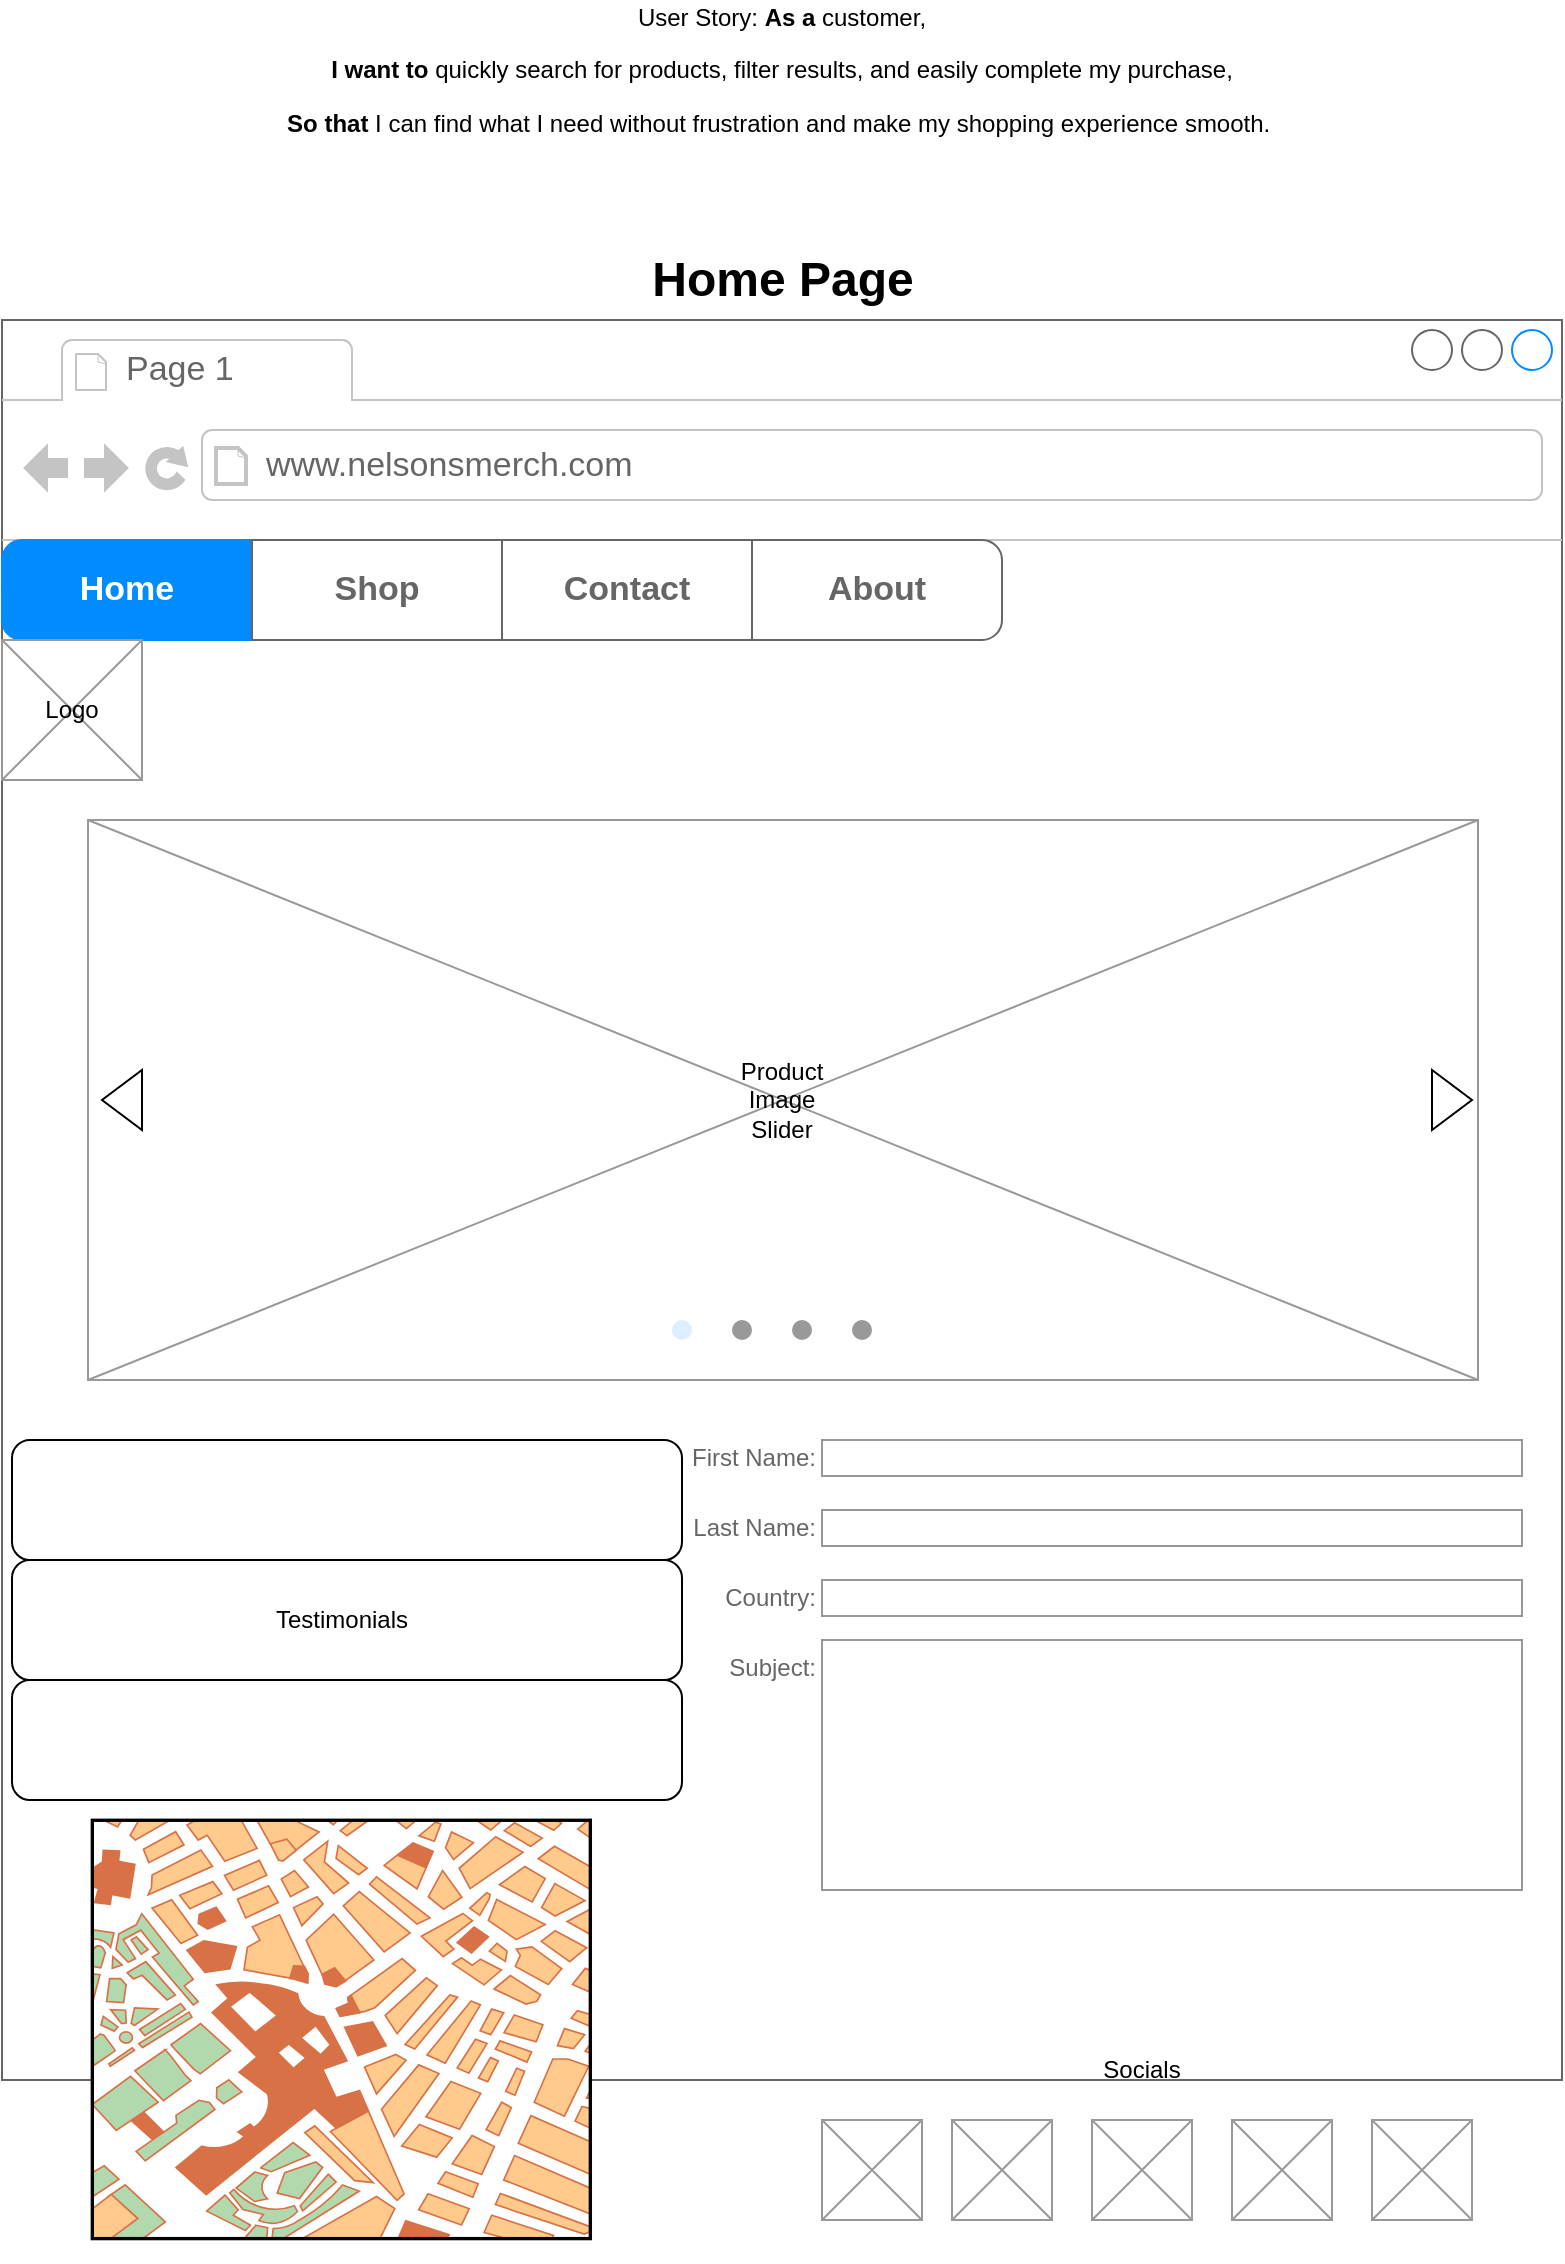 <mxfile version="24.7.17">
  <diagram name="Page-1" id="e07gFsqNKkBccE_G-x46">
    <mxGraphModel dx="2074" dy="1132" grid="1" gridSize="10" guides="1" tooltips="1" connect="1" arrows="1" fold="1" page="1" pageScale="1" pageWidth="850" pageHeight="1100" math="0" shadow="0">
      <root>
        <mxCell id="0" />
        <mxCell id="1" parent="0" />
        <mxCell id="WEwv4fRzX0CLK9vP8wzi-1" value="" style="strokeWidth=1;shadow=0;dashed=0;align=center;html=1;shape=mxgraph.mockup.containers.browserWindow;rSize=0;strokeColor=#666666;strokeColor2=#008cff;strokeColor3=#c4c4c4;mainText=,;recursiveResize=0;" parent="1" vertex="1">
          <mxGeometry x="35" y="190" width="780" height="880" as="geometry" />
        </mxCell>
        <mxCell id="WEwv4fRzX0CLK9vP8wzi-2" value="Page 1" style="strokeWidth=1;shadow=0;dashed=0;align=center;html=1;shape=mxgraph.mockup.containers.anchor;fontSize=17;fontColor=#666666;align=left;whiteSpace=wrap;" parent="WEwv4fRzX0CLK9vP8wzi-1" vertex="1">
          <mxGeometry x="60" y="12" width="110" height="26" as="geometry" />
        </mxCell>
        <mxCell id="WEwv4fRzX0CLK9vP8wzi-3" value="www.nelsonsmerch.com" style="strokeWidth=1;shadow=0;dashed=0;align=center;html=1;shape=mxgraph.mockup.containers.anchor;rSize=0;fontSize=17;fontColor=#666666;align=left;" parent="WEwv4fRzX0CLK9vP8wzi-1" vertex="1">
          <mxGeometry x="130" y="60" width="250" height="26" as="geometry" />
        </mxCell>
        <mxCell id="WEwv4fRzX0CLK9vP8wzi-4" value="" style="swimlane;shape=mxgraph.bootstrap.anchor;strokeColor=#666666;fillColor=#ffffff;fontColor=#666666;fontStyle=0;childLayout=stackLayout;horizontal=0;startSize=0;horizontalStack=1;resizeParent=1;resizeParentMax=0;resizeLast=0;collapsible=0;marginBottom=0;whiteSpace=wrap;html=1;" parent="WEwv4fRzX0CLK9vP8wzi-1" vertex="1">
          <mxGeometry y="110" width="500" height="50" as="geometry" />
        </mxCell>
        <mxCell id="WEwv4fRzX0CLK9vP8wzi-5" value="Home" style="text;strokeColor=#008CFF;align=center;verticalAlign=middle;spacingLeft=10;spacingRight=10;overflow=hidden;points=[[0,0.5],[1,0.5]];portConstraint=eastwest;rotatable=0;whiteSpace=wrap;html=1;shape=mxgraph.mockup.leftButton;rSize=10;fillColor=#008CFF;fontColor=#ffffff;fontSize=17;fontStyle=1;" parent="WEwv4fRzX0CLK9vP8wzi-4" vertex="1">
          <mxGeometry width="125" height="50" as="geometry" />
        </mxCell>
        <mxCell id="WEwv4fRzX0CLK9vP8wzi-6" value="Shop" style="text;strokeColor=inherit;align=center;verticalAlign=middle;spacingLeft=10;spacingRight=10;overflow=hidden;points=[[0,0.5],[1,0.5]];portConstraint=eastwest;rotatable=0;whiteSpace=wrap;html=1;rSize=5;fillColor=inherit;fontColor=inherit;fontSize=17;fontStyle=1;" parent="WEwv4fRzX0CLK9vP8wzi-4" vertex="1">
          <mxGeometry x="125" width="125" height="50" as="geometry" />
        </mxCell>
        <mxCell id="WEwv4fRzX0CLK9vP8wzi-7" value="Contact" style="text;strokeColor=inherit;align=center;verticalAlign=middle;spacingLeft=10;spacingRight=10;overflow=hidden;points=[[0,0.5],[1,0.5]];portConstraint=eastwest;rotatable=0;whiteSpace=wrap;html=1;rSize=5;fillColor=inherit;fontColor=inherit;fontSize=17;fontStyle=1;" parent="WEwv4fRzX0CLK9vP8wzi-4" vertex="1">
          <mxGeometry x="250" width="125" height="50" as="geometry" />
        </mxCell>
        <mxCell id="WEwv4fRzX0CLK9vP8wzi-8" value="About" style="text;strokeColor=inherit;align=center;verticalAlign=middle;spacingLeft=10;spacingRight=10;overflow=hidden;points=[[0,0.5],[1,0.5]];portConstraint=eastwest;rotatable=0;whiteSpace=wrap;html=1;shape=mxgraph.mockup.rightButton;rSize=10;fillColor=inherit;fontColor=inherit;fontSize=17;fontStyle=1;" parent="WEwv4fRzX0CLK9vP8wzi-4" vertex="1">
          <mxGeometry x="375" width="125" height="50" as="geometry" />
        </mxCell>
        <mxCell id="WEwv4fRzX0CLK9vP8wzi-10" value="" style="verticalLabelPosition=bottom;shadow=0;dashed=0;align=center;html=1;verticalAlign=top;strokeWidth=1;shape=mxgraph.mockup.graphics.simpleIcon;strokeColor=#999999;" parent="WEwv4fRzX0CLK9vP8wzi-1" vertex="1">
          <mxGeometry y="160" width="70" height="70" as="geometry" />
        </mxCell>
        <mxCell id="WEwv4fRzX0CLK9vP8wzi-11" value="Logo" style="text;html=1;align=center;verticalAlign=middle;whiteSpace=wrap;rounded=0;" parent="WEwv4fRzX0CLK9vP8wzi-1" vertex="1">
          <mxGeometry x="5" y="180" width="60" height="30" as="geometry" />
        </mxCell>
        <mxCell id="WEwv4fRzX0CLK9vP8wzi-14" value="" style="rounded=1;whiteSpace=wrap;html=1;" parent="WEwv4fRzX0CLK9vP8wzi-1" vertex="1">
          <mxGeometry x="5" y="560" width="335" height="60" as="geometry" />
        </mxCell>
        <mxCell id="WEwv4fRzX0CLK9vP8wzi-28" value="" style="rounded=1;whiteSpace=wrap;html=1;" parent="WEwv4fRzX0CLK9vP8wzi-1" vertex="1">
          <mxGeometry x="5" y="620" width="335" height="60" as="geometry" />
        </mxCell>
        <mxCell id="WEwv4fRzX0CLK9vP8wzi-29" value="" style="rounded=1;whiteSpace=wrap;html=1;" parent="WEwv4fRzX0CLK9vP8wzi-1" vertex="1">
          <mxGeometry x="5" y="680" width="335" height="60" as="geometry" />
        </mxCell>
        <mxCell id="WEwv4fRzX0CLK9vP8wzi-30" value="First Name:" style="strokeWidth=1;shadow=0;dashed=0;align=center;html=1;shape=mxgraph.mockup.forms.anchor;align=right;spacingRight=2;fontColor=#666666;" parent="WEwv4fRzX0CLK9vP8wzi-1" vertex="1">
          <mxGeometry x="360" y="560" width="50" height="18" as="geometry" />
        </mxCell>
        <mxCell id="WEwv4fRzX0CLK9vP8wzi-31" value="" style="strokeWidth=1;shadow=0;dashed=0;align=center;html=1;shape=mxgraph.mockup.forms.rrect;fillColor=#ffffff;rSize=0;fontColor=#666666;align=left;spacingLeft=3;strokeColor=#999999;" parent="WEwv4fRzX0CLK9vP8wzi-1" vertex="1">
          <mxGeometry x="410" y="560" width="350" height="18" as="geometry" />
        </mxCell>
        <mxCell id="WEwv4fRzX0CLK9vP8wzi-32" value="Last Name:" style="strokeWidth=1;shadow=0;dashed=0;align=center;html=1;shape=mxgraph.mockup.forms.anchor;align=right;spacingRight=2;fontColor=#666666;" parent="WEwv4fRzX0CLK9vP8wzi-1" vertex="1">
          <mxGeometry x="360" y="595" width="50" height="18" as="geometry" />
        </mxCell>
        <mxCell id="WEwv4fRzX0CLK9vP8wzi-33" value="" style="strokeWidth=1;shadow=0;dashed=0;align=center;html=1;shape=mxgraph.mockup.forms.rrect;fillColor=#ffffff;rSize=0;fontColor=#666666;align=left;spacingLeft=3;strokeColor=#999999;" parent="WEwv4fRzX0CLK9vP8wzi-1" vertex="1">
          <mxGeometry x="410" y="595" width="350" height="18" as="geometry" />
        </mxCell>
        <mxCell id="WEwv4fRzX0CLK9vP8wzi-34" value="Country:" style="strokeWidth=1;shadow=0;dashed=0;align=center;html=1;shape=mxgraph.mockup.forms.anchor;align=right;spacingRight=2;fontColor=#666666;" parent="WEwv4fRzX0CLK9vP8wzi-1" vertex="1">
          <mxGeometry x="360" y="630" width="50" height="18" as="geometry" />
        </mxCell>
        <mxCell id="WEwv4fRzX0CLK9vP8wzi-35" value="" style="strokeWidth=1;shadow=0;dashed=0;align=center;html=1;shape=mxgraph.mockup.forms.rrect;fillColor=#ffffff;rSize=0;fontColor=#666666;align=left;spacingLeft=3;strokeColor=#999999;" parent="WEwv4fRzX0CLK9vP8wzi-1" vertex="1">
          <mxGeometry x="410" y="630" width="350" height="18" as="geometry" />
        </mxCell>
        <mxCell id="WEwv4fRzX0CLK9vP8wzi-36" value="Subject:" style="strokeWidth=1;shadow=0;dashed=0;align=center;html=1;shape=mxgraph.mockup.forms.anchor;align=right;spacingRight=2;fontColor=#666666;" parent="WEwv4fRzX0CLK9vP8wzi-1" vertex="1">
          <mxGeometry x="360" y="665" width="50" height="18" as="geometry" />
        </mxCell>
        <mxCell id="WEwv4fRzX0CLK9vP8wzi-40" value="" style="strokeWidth=1;shadow=0;dashed=0;align=center;html=1;shape=mxgraph.mockup.forms.rrect;fillColor=#ffffff;rSize=0;fontColor=#666666;align=left;spacingLeft=3;strokeColor=#999999;verticalAlign=top;whiteSpace=wrap;" parent="WEwv4fRzX0CLK9vP8wzi-1" vertex="1">
          <mxGeometry x="410" y="660" width="350" height="125" as="geometry" />
        </mxCell>
        <mxCell id="WEwv4fRzX0CLK9vP8wzi-41" value="" style="verticalLabelPosition=bottom;shadow=0;dashed=0;align=center;html=1;verticalAlign=top;strokeWidth=1;shape=mxgraph.mockup.misc.map;" parent="WEwv4fRzX0CLK9vP8wzi-1" vertex="1">
          <mxGeometry x="45" y="750" width="250" height="210" as="geometry" />
        </mxCell>
        <mxCell id="WEwv4fRzX0CLK9vP8wzi-42" value="&lt;span style=&quot;color: rgba(0, 0, 0, 0); font-family: monospace; font-size: 0px; text-align: start;&quot;&gt;%3CmxGraphModel%3E%3Croot%3E%3CmxCell%20id%3D%220%22%2F%3E%3CmxCell%20id%3D%221%22%20parent%3D%220%22%2F%3E%3CmxCell%20id%3D%222%22%20value%3D%22%22%20style%3D%22rounded%3D1%3BwhiteSpace%3Dwrap%3Bhtml%3D1%3B%22%20vertex%3D%221%22%20parent%3D%221%22%3E%3CmxGeometry%20x%3D%2240%22%20y%3D%22660%22%20width%3D%22335%22%20height%3D%2260%22%20as%3D%22geometry%22%2F%3E%3C%2FmxCell%3E%3C%2Froot%3E%3C%2FmxGraphModel%3E&lt;/span&gt;" style="verticalLabelPosition=bottom;shadow=0;dashed=0;align=center;html=1;verticalAlign=top;strokeWidth=1;shape=mxgraph.mockup.graphics.simpleIcon;strokeColor=#999999;" parent="WEwv4fRzX0CLK9vP8wzi-1" vertex="1">
          <mxGeometry x="410" y="900" width="50" height="50" as="geometry" />
        </mxCell>
        <mxCell id="WEwv4fRzX0CLK9vP8wzi-44" value="&lt;span style=&quot;color: rgba(0, 0, 0, 0); font-family: monospace; font-size: 0px; text-align: start;&quot;&gt;%3CmxGraphModel%3E%3Croot%3E%3CmxCell%20id%3D%220%22%2F%3E%3CmxCell%20id%3D%221%22%20parent%3D%220%22%2F%3E%3CmxCell%20id%3D%222%22%20value%3D%22%22%20style%3D%22rounded%3D1%3BwhiteSpace%3Dwrap%3Bhtml%3D1%3B%22%20vertex%3D%221%22%20parent%3D%221%22%3E%3CmxGeometry%20x%3D%2240%22%20y%3D%22660%22%20width%3D%22335%22%20height%3D%2260%22%20as%3D%22geometry%22%2F%3E%3C%2FmxCell%3E%3C%2Froot%3E%3C%2FmxGraphModel%3E&lt;/span&gt;" style="verticalLabelPosition=bottom;shadow=0;dashed=0;align=center;html=1;verticalAlign=top;strokeWidth=1;shape=mxgraph.mockup.graphics.simpleIcon;strokeColor=#999999;" parent="WEwv4fRzX0CLK9vP8wzi-1" vertex="1">
          <mxGeometry x="475" y="900" width="50" height="50" as="geometry" />
        </mxCell>
        <mxCell id="WEwv4fRzX0CLK9vP8wzi-45" value="&lt;span style=&quot;color: rgba(0, 0, 0, 0); font-family: monospace; font-size: 0px; text-align: start;&quot;&gt;%3CmxGraphModel%3E%3Croot%3E%3CmxCell%20id%3D%220%22%2F%3E%3CmxCell%20id%3D%221%22%20parent%3D%220%22%2F%3E%3CmxCell%20id%3D%222%22%20value%3D%22%22%20style%3D%22rounded%3D1%3BwhiteSpace%3Dwrap%3Bhtml%3D1%3B%22%20vertex%3D%221%22%20parent%3D%221%22%3E%3CmxGeometry%20x%3D%2240%22%20y%3D%22660%22%20width%3D%22335%22%20height%3D%2260%22%20as%3D%22geometry%22%2F%3E%3C%2FmxCell%3E%3C%2Froot%3E%3C%2FmxGraphModel%3E&lt;/span&gt;" style="verticalLabelPosition=bottom;shadow=0;dashed=0;align=center;html=1;verticalAlign=top;strokeWidth=1;shape=mxgraph.mockup.graphics.simpleIcon;strokeColor=#999999;" parent="WEwv4fRzX0CLK9vP8wzi-1" vertex="1">
          <mxGeometry x="545" y="900" width="50" height="50" as="geometry" />
        </mxCell>
        <mxCell id="WEwv4fRzX0CLK9vP8wzi-46" value="&lt;span style=&quot;color: rgba(0, 0, 0, 0); font-family: monospace; font-size: 0px; text-align: start;&quot;&gt;%3CmxGraphModel%3E%3Croot%3E%3CmxCell%20id%3D%220%22%2F%3E%3CmxCell%20id%3D%221%22%20parent%3D%220%22%2F%3E%3CmxCell%20id%3D%222%22%20value%3D%22%22%20style%3D%22rounded%3D1%3BwhiteSpace%3Dwrap%3Bhtml%3D1%3B%22%20vertex%3D%221%22%20parent%3D%221%22%3E%3CmxGeometry%20x%3D%2240%22%20y%3D%22660%22%20width%3D%22335%22%20height%3D%2260%22%20as%3D%22geometry%22%2F%3E%3C%2FmxCell%3E%3C%2Froot%3E%3C%2FmxGraphModel%3E&lt;/span&gt;" style="verticalLabelPosition=bottom;shadow=0;dashed=0;align=center;html=1;verticalAlign=top;strokeWidth=1;shape=mxgraph.mockup.graphics.simpleIcon;strokeColor=#999999;" parent="WEwv4fRzX0CLK9vP8wzi-1" vertex="1">
          <mxGeometry x="615" y="900" width="50" height="50" as="geometry" />
        </mxCell>
        <mxCell id="WEwv4fRzX0CLK9vP8wzi-47" value="&lt;span style=&quot;color: rgba(0, 0, 0, 0); font-family: monospace; font-size: 0px; text-align: start;&quot;&gt;%3CmxGraphModel%3E%3Croot%3E%3CmxCell%20id%3D%220%22%2F%3E%3CmxCell%20id%3D%221%22%20parent%3D%220%22%2F%3E%3CmxCell%20id%3D%222%22%20value%3D%22%22%20style%3D%22rounded%3D1%3BwhiteSpace%3Dwrap%3Bhtml%3D1%3B%22%20vertex%3D%221%22%20parent%3D%221%22%3E%3CmxGeometry%20x%3D%2240%22%20y%3D%22660%22%20width%3D%22335%22%20height%3D%2260%22%20as%3D%22geometry%22%2F%3E%3C%2FmxCell%3E%3C%2Froot%3E%3C%2FmxGraphModel%3E&lt;/span&gt;" style="verticalLabelPosition=bottom;shadow=0;dashed=0;align=center;html=1;verticalAlign=top;strokeWidth=1;shape=mxgraph.mockup.graphics.simpleIcon;strokeColor=#999999;" parent="WEwv4fRzX0CLK9vP8wzi-1" vertex="1">
          <mxGeometry x="685" y="900" width="50" height="50" as="geometry" />
        </mxCell>
        <mxCell id="WEwv4fRzX0CLK9vP8wzi-48" value="Socials" style="text;html=1;align=center;verticalAlign=middle;whiteSpace=wrap;rounded=0;" parent="WEwv4fRzX0CLK9vP8wzi-1" vertex="1">
          <mxGeometry x="540" y="860" width="60" height="30" as="geometry" />
        </mxCell>
        <mxCell id="WEwv4fRzX0CLK9vP8wzi-49" value="Testimonials" style="text;html=1;align=center;verticalAlign=middle;whiteSpace=wrap;rounded=0;" parent="WEwv4fRzX0CLK9vP8wzi-1" vertex="1">
          <mxGeometry x="140" y="635" width="60" height="30" as="geometry" />
        </mxCell>
        <mxCell id="WEwv4fRzX0CLK9vP8wzi-50" value="" style="verticalLabelPosition=bottom;shadow=0;dashed=0;align=center;html=1;verticalAlign=top;strokeWidth=1;shape=mxgraph.mockup.graphics.simpleIcon;strokeColor=#999999;" parent="WEwv4fRzX0CLK9vP8wzi-1" vertex="1">
          <mxGeometry x="43" y="250" width="695" height="280" as="geometry" />
        </mxCell>
        <mxCell id="WEwv4fRzX0CLK9vP8wzi-51" value="Product Image Slider" style="text;html=1;align=center;verticalAlign=middle;whiteSpace=wrap;rounded=0;" parent="WEwv4fRzX0CLK9vP8wzi-1" vertex="1">
          <mxGeometry x="360" y="375" width="60" height="30" as="geometry" />
        </mxCell>
        <mxCell id="WEwv4fRzX0CLK9vP8wzi-57" value="" style="verticalLabelPosition=bottom;shadow=0;dashed=0;align=center;html=1;verticalAlign=top;strokeWidth=1;shape=mxgraph.mockup.navigation.pageControl;fillColor=#999999;strokeColor=#ddeeff;" parent="WEwv4fRzX0CLK9vP8wzi-1" vertex="1">
          <mxGeometry x="335" y="490" width="100" height="30" as="geometry" />
        </mxCell>
        <mxCell id="WEwv4fRzX0CLK9vP8wzi-59" value="" style="html=1;shadow=0;dashed=0;align=center;verticalAlign=middle;shape=mxgraph.arrows2.arrow;dy=0.6;dx=40;notch=0;rotation=-180;" parent="WEwv4fRzX0CLK9vP8wzi-1" vertex="1">
          <mxGeometry x="50" y="375" width="20" height="30" as="geometry" />
        </mxCell>
        <mxCell id="WEwv4fRzX0CLK9vP8wzi-58" value="" style="html=1;shadow=0;dashed=0;align=center;verticalAlign=middle;shape=mxgraph.arrows2.arrow;dy=0.6;dx=40;notch=0;" parent="WEwv4fRzX0CLK9vP8wzi-1" vertex="1">
          <mxGeometry x="715" y="375" width="20" height="30" as="geometry" />
        </mxCell>
        <mxCell id="WEwv4fRzX0CLK9vP8wzi-9" value="Home Page" style="text;strokeColor=none;fillColor=none;html=1;fontSize=24;fontStyle=1;verticalAlign=middle;align=center;" parent="1" vertex="1">
          <mxGeometry x="375" y="150" width="100" height="40" as="geometry" />
        </mxCell>
        <mxCell id="ubOW4hSzdmAgUuTb7ao--1" value="User Story:&amp;nbsp;&lt;strong style=&quot;background-color: initial;&quot;&gt;As a&lt;/strong&gt;&lt;span style=&quot;background-color: initial;&quot;&gt; customer,&lt;/span&gt;&lt;p&gt;&lt;strong&gt;I want to&lt;/strong&gt; quickly search for products, filter results, and easily complete my purchase,&lt;/p&gt;&lt;strong style=&quot;background-color: initial;&quot;&gt;So that&lt;/strong&gt;&lt;span style=&quot;background-color: initial;&quot;&gt; I can find what I need without frustration and make my shopping experience smooth.&lt;/span&gt;&amp;nbsp;" style="text;html=1;align=center;verticalAlign=middle;whiteSpace=wrap;rounded=0;" vertex="1" parent="1">
          <mxGeometry x="50" y="30" width="750" height="70" as="geometry" />
        </mxCell>
      </root>
    </mxGraphModel>
  </diagram>
</mxfile>

